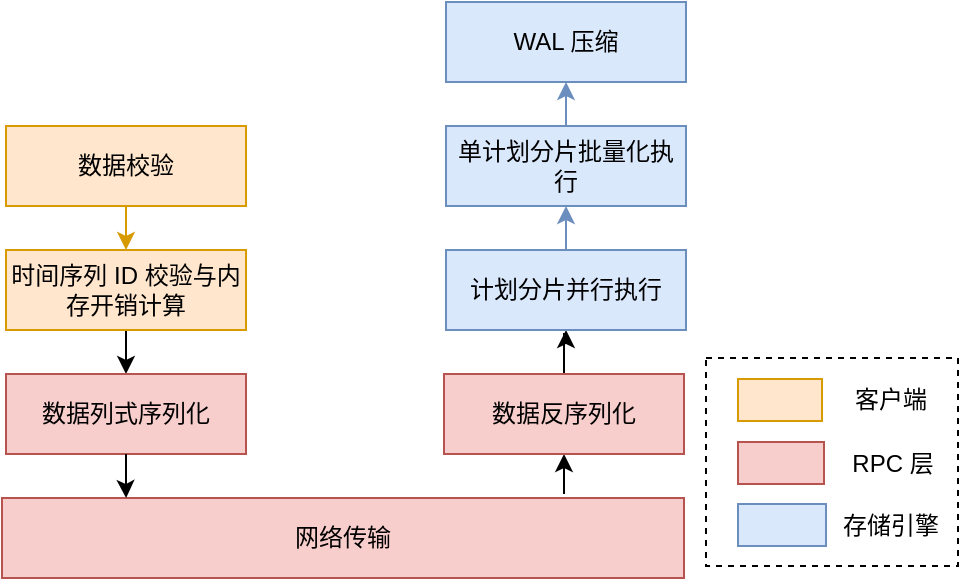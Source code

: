 <mxfile version="23.1.5" type="device">
  <diagram name="第 1 页" id="IBd76sF2efVBAOW8gh_E">
    <mxGraphModel dx="1025" dy="854" grid="0" gridSize="10" guides="1" tooltips="1" connect="1" arrows="1" fold="1" page="1" pageScale="1" pageWidth="827" pageHeight="1169" math="0" shadow="0">
      <root>
        <mxCell id="0" />
        <mxCell id="1" parent="0" />
        <mxCell id="JLIReiTx74UWy7z2iRhA-28" value="" style="rounded=0;whiteSpace=wrap;html=1;dashed=1;fillColor=none;movable=1;resizable=1;rotatable=1;deletable=1;editable=1;locked=0;connectable=1;container=0;" vertex="1" parent="1">
          <mxGeometry x="544" y="263" width="126" height="104" as="geometry" />
        </mxCell>
        <mxCell id="JLIReiTx74UWy7z2iRhA-12" style="edgeStyle=orthogonalEdgeStyle;rounded=0;orthogonalLoop=1;jettySize=auto;html=1;entryX=0.5;entryY=0;entryDx=0;entryDy=0;fillColor=#ffe6cc;strokeColor=#d79b00;" edge="1" parent="1" source="JLIReiTx74UWy7z2iRhA-3" target="JLIReiTx74UWy7z2iRhA-5">
          <mxGeometry relative="1" as="geometry" />
        </mxCell>
        <mxCell id="JLIReiTx74UWy7z2iRhA-3" value="数据校验" style="rounded=0;whiteSpace=wrap;html=1;fillColor=#ffe6cc;strokeColor=#d79b00;" vertex="1" parent="1">
          <mxGeometry x="194" y="147" width="120" height="40" as="geometry" />
        </mxCell>
        <mxCell id="JLIReiTx74UWy7z2iRhA-13" style="edgeStyle=orthogonalEdgeStyle;rounded=0;orthogonalLoop=1;jettySize=auto;html=1;" edge="1" parent="1" source="JLIReiTx74UWy7z2iRhA-5" target="JLIReiTx74UWy7z2iRhA-6">
          <mxGeometry relative="1" as="geometry" />
        </mxCell>
        <mxCell id="JLIReiTx74UWy7z2iRhA-5" value="时间序列 ID 校验与内存开销计算" style="rounded=0;whiteSpace=wrap;html=1;fillColor=#ffe6cc;strokeColor=#d79b00;" vertex="1" parent="1">
          <mxGeometry x="194" y="209" width="120" height="40" as="geometry" />
        </mxCell>
        <mxCell id="JLIReiTx74UWy7z2iRhA-6" value="数据列式序列化" style="rounded=0;whiteSpace=wrap;html=1;fillColor=#f8cecc;strokeColor=#b85450;" vertex="1" parent="1">
          <mxGeometry x="194" y="271" width="120" height="40" as="geometry" />
        </mxCell>
        <mxCell id="JLIReiTx74UWy7z2iRhA-7" value="网络传输" style="rounded=0;whiteSpace=wrap;html=1;fillColor=#f8cecc;strokeColor=#b85450;" vertex="1" parent="1">
          <mxGeometry x="192" y="333" width="341" height="40" as="geometry" />
        </mxCell>
        <mxCell id="JLIReiTx74UWy7z2iRhA-17" style="edgeStyle=orthogonalEdgeStyle;rounded=0;orthogonalLoop=1;jettySize=auto;html=1;startArrow=classic;startFill=1;endArrow=none;endFill=0;" edge="1" parent="1" source="JLIReiTx74UWy7z2iRhA-8">
          <mxGeometry relative="1" as="geometry">
            <mxPoint x="473" y="331" as="targetPoint" />
          </mxGeometry>
        </mxCell>
        <mxCell id="JLIReiTx74UWy7z2iRhA-19" style="edgeStyle=orthogonalEdgeStyle;rounded=0;orthogonalLoop=1;jettySize=auto;html=1;" edge="1" parent="1" source="JLIReiTx74UWy7z2iRhA-8" target="JLIReiTx74UWy7z2iRhA-9">
          <mxGeometry relative="1" as="geometry" />
        </mxCell>
        <mxCell id="JLIReiTx74UWy7z2iRhA-8" value="数据反序列化" style="rounded=0;whiteSpace=wrap;html=1;fillColor=#f8cecc;strokeColor=#b85450;" vertex="1" parent="1">
          <mxGeometry x="413" y="271" width="120" height="40" as="geometry" />
        </mxCell>
        <mxCell id="JLIReiTx74UWy7z2iRhA-20" style="edgeStyle=orthogonalEdgeStyle;rounded=0;orthogonalLoop=1;jettySize=auto;html=1;entryX=0.5;entryY=1;entryDx=0;entryDy=0;fillColor=#dae8fc;strokeColor=#6c8ebf;" edge="1" parent="1" source="JLIReiTx74UWy7z2iRhA-9" target="JLIReiTx74UWy7z2iRhA-10">
          <mxGeometry relative="1" as="geometry" />
        </mxCell>
        <mxCell id="JLIReiTx74UWy7z2iRhA-9" value="计划分片并行执行" style="rounded=0;whiteSpace=wrap;html=1;fillColor=#dae8fc;strokeColor=#6c8ebf;" vertex="1" parent="1">
          <mxGeometry x="414" y="209" width="120" height="40" as="geometry" />
        </mxCell>
        <mxCell id="JLIReiTx74UWy7z2iRhA-21" style="edgeStyle=orthogonalEdgeStyle;rounded=0;orthogonalLoop=1;jettySize=auto;html=1;fillColor=#dae8fc;strokeColor=#6c8ebf;" edge="1" parent="1" source="JLIReiTx74UWy7z2iRhA-10" target="JLIReiTx74UWy7z2iRhA-11">
          <mxGeometry relative="1" as="geometry" />
        </mxCell>
        <mxCell id="JLIReiTx74UWy7z2iRhA-10" value="单计划分片批量化执行" style="rounded=0;whiteSpace=wrap;html=1;fillColor=#dae8fc;strokeColor=#6c8ebf;" vertex="1" parent="1">
          <mxGeometry x="414" y="147" width="120" height="40" as="geometry" />
        </mxCell>
        <mxCell id="JLIReiTx74UWy7z2iRhA-11" value="WAL 压缩" style="rounded=0;whiteSpace=wrap;html=1;fillColor=#dae8fc;strokeColor=#6c8ebf;" vertex="1" parent="1">
          <mxGeometry x="414" y="85" width="120" height="40" as="geometry" />
        </mxCell>
        <mxCell id="JLIReiTx74UWy7z2iRhA-15" style="edgeStyle=orthogonalEdgeStyle;rounded=0;orthogonalLoop=1;jettySize=auto;html=1;entryX=0.182;entryY=0;entryDx=0;entryDy=0;entryPerimeter=0;" edge="1" parent="1" source="JLIReiTx74UWy7z2iRhA-6" target="JLIReiTx74UWy7z2iRhA-7">
          <mxGeometry relative="1" as="geometry" />
        </mxCell>
        <mxCell id="JLIReiTx74UWy7z2iRhA-22" value="" style="rounded=0;whiteSpace=wrap;html=1;fillColor=#ffe6cc;strokeColor=#d79b00;movable=1;resizable=1;rotatable=1;deletable=1;editable=1;locked=0;connectable=1;container=0;" vertex="1" parent="1">
          <mxGeometry x="560" y="273.5" width="42" height="21" as="geometry" />
        </mxCell>
        <mxCell id="JLIReiTx74UWy7z2iRhA-23" value="客户端" style="text;html=1;align=center;verticalAlign=middle;resizable=1;points=[];autosize=1;strokeColor=none;fillColor=none;movable=1;rotatable=1;deletable=1;editable=1;locked=0;connectable=1;container=0;" vertex="1" parent="1">
          <mxGeometry x="609" y="271" width="54" height="26" as="geometry" />
        </mxCell>
        <mxCell id="JLIReiTx74UWy7z2iRhA-24" value="" style="rounded=0;whiteSpace=wrap;html=1;fillColor=#f8cecc;strokeColor=#b85450;movable=1;resizable=1;rotatable=1;deletable=1;editable=1;locked=0;connectable=1;container=0;" vertex="1" parent="1">
          <mxGeometry x="560" y="305" width="43" height="21" as="geometry" />
        </mxCell>
        <mxCell id="JLIReiTx74UWy7z2iRhA-25" value="RPC 层" style="text;html=1;align=center;verticalAlign=middle;resizable=1;points=[];autosize=1;strokeColor=none;fillColor=none;movable=1;rotatable=1;deletable=1;editable=1;locked=0;connectable=1;container=0;" vertex="1" parent="1">
          <mxGeometry x="607" y="302.5" width="59" height="26" as="geometry" />
        </mxCell>
        <mxCell id="JLIReiTx74UWy7z2iRhA-26" value="" style="rounded=0;whiteSpace=wrap;html=1;fillColor=#dae8fc;strokeColor=#6c8ebf;movable=1;resizable=1;rotatable=1;deletable=1;editable=1;locked=0;connectable=1;container=0;" vertex="1" parent="1">
          <mxGeometry x="560" y="336" width="44" height="21" as="geometry" />
        </mxCell>
        <mxCell id="JLIReiTx74UWy7z2iRhA-27" value="存储引擎" style="text;html=1;align=center;verticalAlign=middle;resizable=1;points=[];autosize=1;strokeColor=none;fillColor=none;movable=1;rotatable=1;deletable=1;editable=1;locked=0;connectable=1;container=0;" vertex="1" parent="1">
          <mxGeometry x="603" y="333.5" width="66" height="26" as="geometry" />
        </mxCell>
      </root>
    </mxGraphModel>
  </diagram>
</mxfile>
